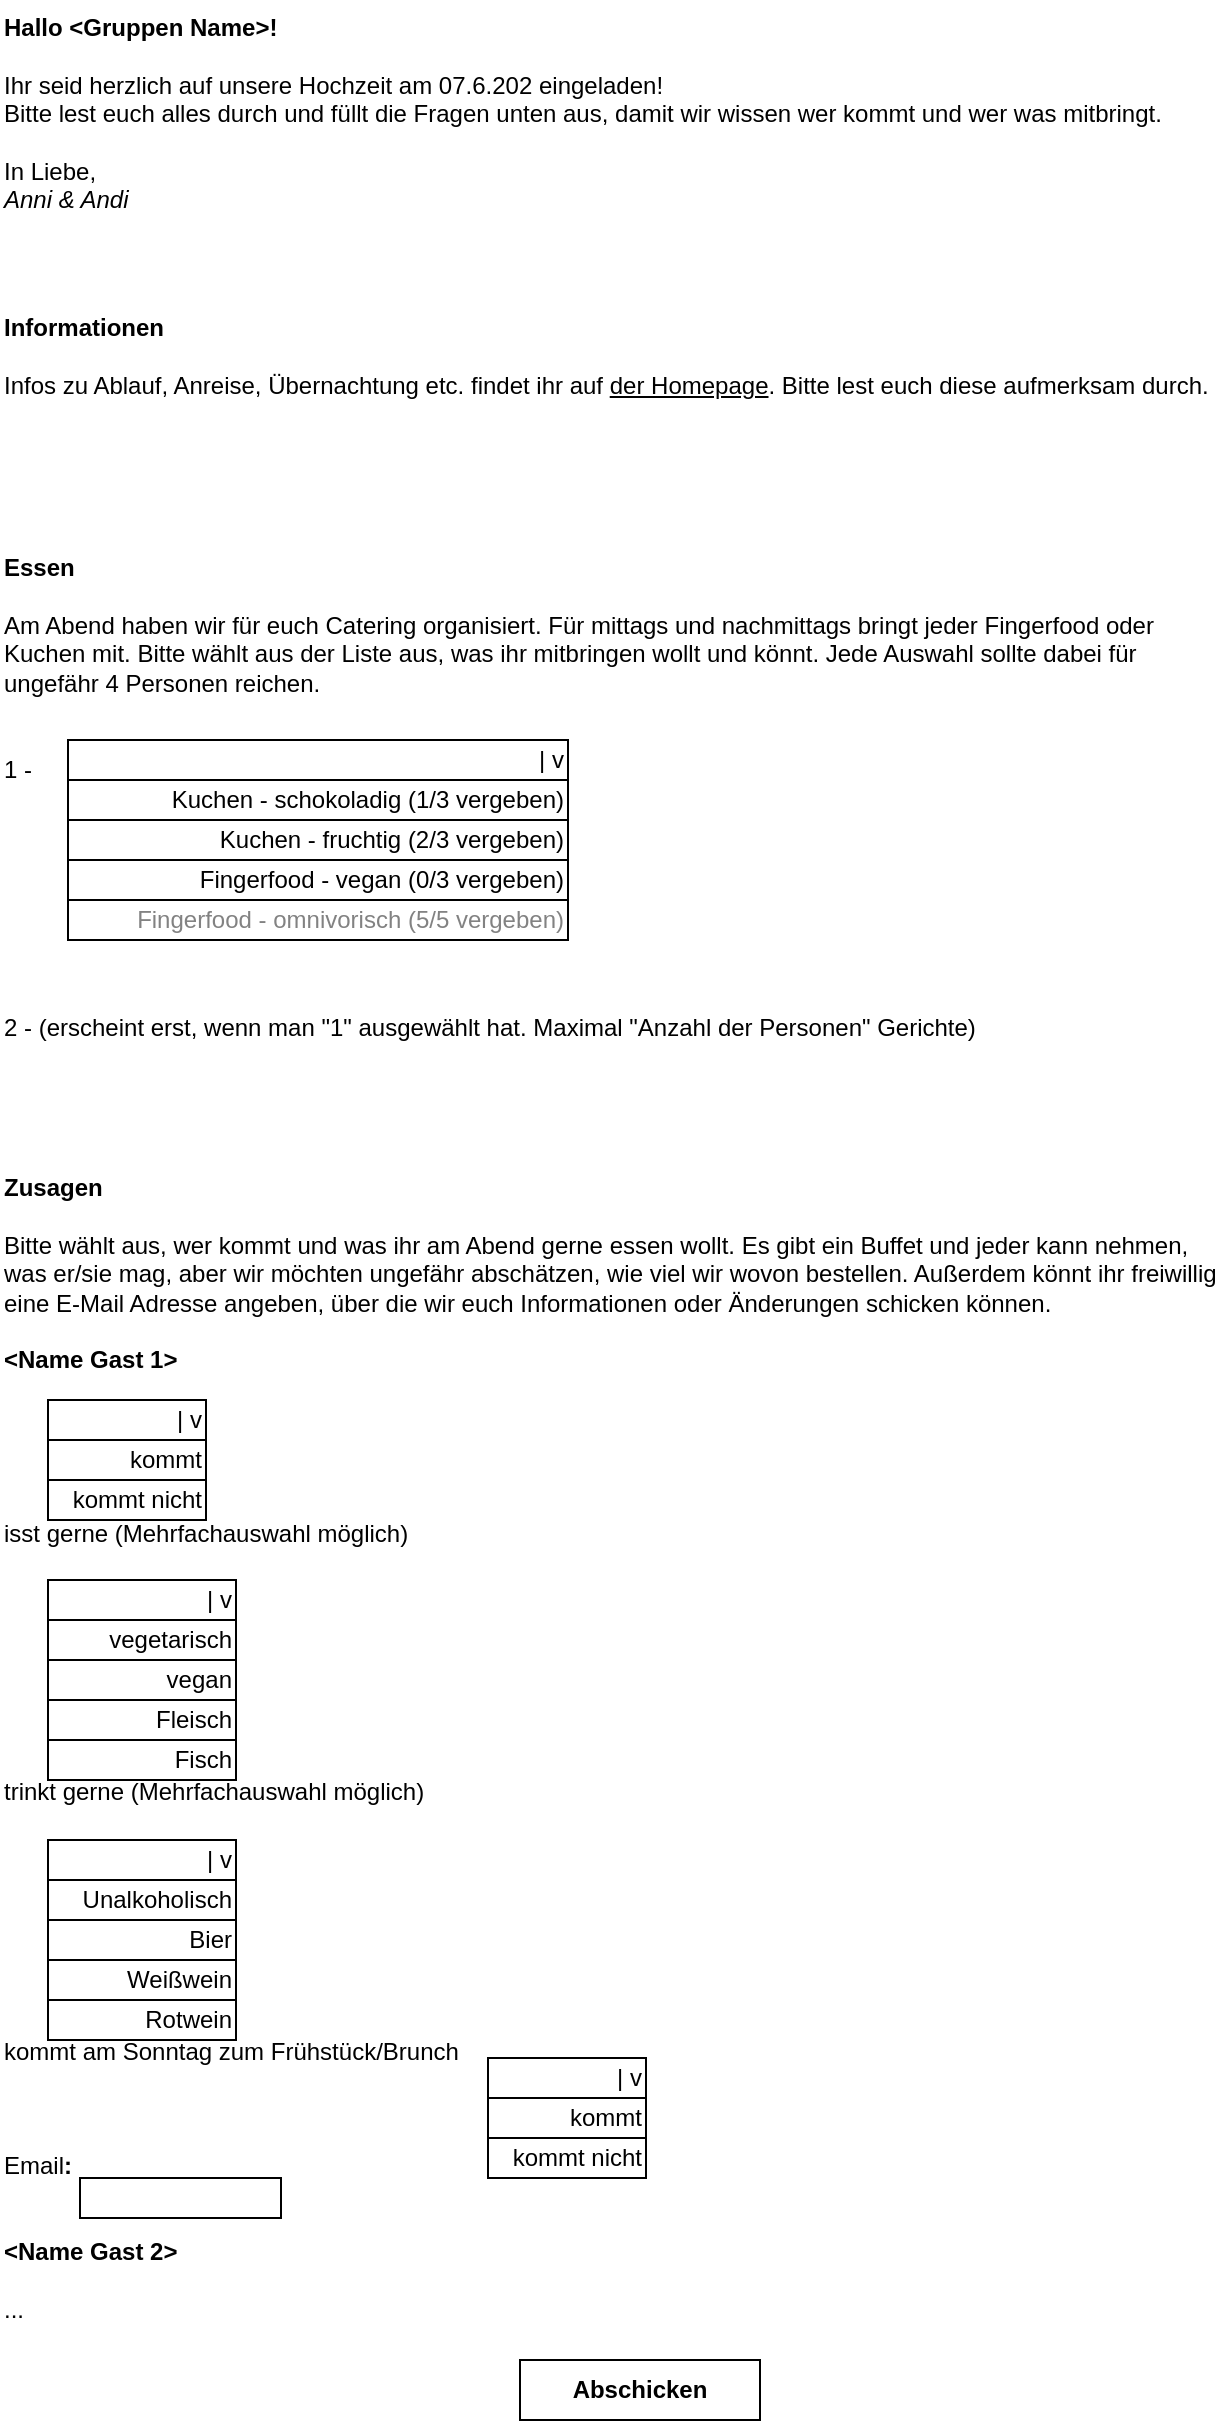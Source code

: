 <mxfile version="24.8.0">
  <diagram name="Page-1" id="GlZLU28s1FN9YmnJG6Ay">
    <mxGraphModel dx="1195" dy="622" grid="1" gridSize="10" guides="1" tooltips="1" connect="1" arrows="1" fold="1" page="1" pageScale="1" pageWidth="827" pageHeight="1169" math="0" shadow="0">
      <root>
        <mxCell id="0" />
        <mxCell id="1" parent="0" />
        <mxCell id="wSZQAMx2hseKZyWAOUVr-1" value="&lt;div&gt;&lt;b&gt;Hallo &amp;lt;Gruppen Name&amp;gt;!&lt;/b&gt;&lt;/div&gt;&lt;div&gt;&lt;br&gt;&lt;/div&gt;&lt;div&gt;Ihr seid herzlich auf unsere Hochzeit am 07.6.202 eingeladen! &lt;br&gt;&lt;/div&gt;&lt;div&gt;Bitte lest euch alles durch und füllt die Fragen unten aus, damit wir wissen wer kommt und wer was mitbringt.&lt;/div&gt;&lt;div&gt;&lt;br&gt;&lt;/div&gt;&lt;div&gt;In Liebe,&lt;/div&gt;&lt;div&gt;&lt;i&gt;Anni &amp;amp; Andi&lt;/i&gt;&lt;br&gt;&lt;/div&gt;" style="text;html=1;align=left;verticalAlign=top;whiteSpace=wrap;rounded=0;" parent="1" vertex="1">
          <mxGeometry x="130" y="80" width="610" height="150" as="geometry" />
        </mxCell>
        <mxCell id="wSZQAMx2hseKZyWAOUVr-3" value="&lt;div&gt;&lt;b&gt;Essen&lt;/b&gt;&lt;/div&gt;&lt;div&gt;&lt;b&gt;&lt;br&gt;&lt;/b&gt;&lt;/div&gt;&lt;div&gt;Am Abend haben wir für euch Catering organisiert. Für mittags und nachmittags bringt jeder Fingerfood oder Kuchen mit. Bitte wählt aus der Liste aus, was ihr mitbringen wollt und könnt. Jede Auswahl sollte dabei für ungefähr 4 Personen reichen.&lt;/div&gt;&lt;div&gt;&lt;br&gt;&lt;/div&gt;&lt;div&gt;&lt;br&gt;&lt;/div&gt;&lt;div&gt;1 - &lt;br&gt;&lt;/div&gt;&lt;div&gt;&lt;br&gt;&lt;/div&gt;&lt;div&gt;&lt;br&gt;&lt;/div&gt;&lt;div&gt;&lt;br&gt;&lt;/div&gt;&lt;div&gt;&lt;br&gt;&lt;/div&gt;&lt;div&gt;&lt;br&gt;&lt;/div&gt;&lt;div&gt;&lt;br&gt;&lt;/div&gt;&lt;div&gt;&lt;br&gt;&lt;/div&gt;&lt;div&gt;&lt;br&gt;&lt;/div&gt;&lt;div&gt;2 - (erscheint erst, wenn man &quot;1&quot; ausgewählt hat. Maximal &quot;Anzahl der Personen&quot; Gerichte)&lt;br&gt;&lt;/div&gt;" style="text;html=1;align=left;verticalAlign=top;whiteSpace=wrap;rounded=0;" parent="1" vertex="1">
          <mxGeometry x="130" y="350" width="610" height="260" as="geometry" />
        </mxCell>
        <mxCell id="wSZQAMx2hseKZyWAOUVr-10" value="&lt;div&gt;&lt;b&gt;Zusagen&lt;/b&gt;&lt;/div&gt;&lt;div&gt;&lt;b&gt;&lt;br&gt;&lt;/b&gt;&lt;/div&gt;&lt;div&gt;Bitte wählt aus, wer kommt und was ihr am Abend gerne essen wollt. Es gibt ein Buffet und jeder kann nehmen, was er/sie mag, aber wir möchten ungefähr abschätzen, wie viel wir wovon bestellen. Außerdem könnt ihr freiwillig eine E-Mail Adresse angeben, über die wir euch Informationen oder Änderungen schicken können.&lt;br&gt;&lt;/div&gt;&lt;div&gt;&lt;br&gt;&lt;/div&gt;&lt;div&gt;&lt;b&gt;&amp;lt;Name Gast 1&amp;gt;&lt;/b&gt;&amp;nbsp;&lt;/div&gt;&lt;div&gt;&lt;br&gt;&lt;/div&gt;&lt;div&gt;&lt;br&gt;&lt;/div&gt;&lt;div&gt;&lt;br&gt;&lt;/div&gt;&lt;div&gt;&lt;br&gt;&lt;/div&gt;&lt;div&gt;&lt;br&gt;&lt;/div&gt;&lt;div&gt;isst&lt;b&gt; &lt;/b&gt;gerne (Mehrfachauswahl möglich)&lt;br&gt;&lt;/div&gt;&lt;div&gt;&lt;b&gt;&lt;br&gt;&lt;/b&gt;&lt;/div&gt;&lt;div&gt;&lt;b&gt;&lt;br&gt;&lt;/b&gt;&lt;/div&gt;&lt;div&gt;&lt;b&gt;&lt;br&gt;&lt;/b&gt;&lt;/div&gt;&lt;div&gt;&lt;b&gt;&lt;br&gt;&lt;/b&gt;&lt;/div&gt;&lt;div&gt;&lt;b&gt;&lt;br&gt;&lt;/b&gt;&lt;/div&gt;&lt;div&gt;&lt;b&gt;&lt;br&gt;&lt;/b&gt;&lt;/div&gt;&lt;div&gt;&lt;b&gt;&lt;br&gt;&lt;/b&gt;&lt;/div&gt;&lt;div&gt;&lt;b&gt;&lt;br&gt;&lt;/b&gt;&lt;/div&gt;&lt;div&gt;trinkt gerne (Mehrfachauswahl möglich)&lt;/div&gt;&lt;div&gt;&lt;b&gt;&lt;br&gt;&lt;/b&gt;&lt;/div&gt;&lt;div&gt;&lt;b&gt;&lt;br&gt;&lt;/b&gt;&lt;/div&gt;&lt;div&gt;&lt;b&gt;&lt;br&gt;&lt;/b&gt;&lt;/div&gt;&lt;div&gt;&lt;b&gt;&lt;br&gt;&lt;/b&gt;&lt;/div&gt;&lt;div&gt;&lt;b&gt;&lt;br&gt;&lt;/b&gt;&lt;/div&gt;&lt;div&gt;&lt;b&gt;&lt;br&gt;&lt;/b&gt;&lt;/div&gt;&lt;div&gt;&lt;b&gt;&lt;br&gt;&lt;/b&gt;&lt;/div&gt;&lt;div&gt;&lt;b&gt;&lt;br&gt;&lt;/b&gt;&lt;/div&gt;&lt;div&gt;kommt am Sonntag zum Frühstück/Brunch&lt;/div&gt;&lt;div&gt;&lt;br&gt;&lt;/div&gt;&lt;div&gt;&lt;b&gt;&lt;br&gt;&lt;/b&gt;&lt;/div&gt;&lt;div&gt;&lt;b&gt;&lt;br&gt;&lt;/b&gt;&lt;/div&gt;&lt;div&gt;Email&lt;b&gt;: &lt;br&gt;&lt;/b&gt;&lt;/div&gt;&lt;div&gt;&lt;b&gt;&lt;br&gt;&lt;/b&gt;&lt;/div&gt;&lt;div&gt;&lt;b&gt;&lt;br&gt;&lt;/b&gt;&lt;/div&gt;&lt;div&gt;&lt;b&gt;&amp;lt;Name Gast 2&amp;gt;&lt;/b&gt;&amp;nbsp;&amp;nbsp;&amp;nbsp;&amp;nbsp;&amp;nbsp;&amp;nbsp;&amp;nbsp;&amp;nbsp;&amp;nbsp;&amp;nbsp;&amp;nbsp;&amp;nbsp;&amp;nbsp;&amp;nbsp;&amp;nbsp;&amp;nbsp;&amp;nbsp;&amp;nbsp;&amp;nbsp;&amp;nbsp;&amp;nbsp;&amp;nbsp;&amp;nbsp;&amp;nbsp;&amp;nbsp;&amp;nbsp;&amp;nbsp;&amp;nbsp;&amp;nbsp;&amp;nbsp;&amp;nbsp;&amp;nbsp;&amp;nbsp;&amp;nbsp;&amp;nbsp;&lt;/div&gt;&lt;div&gt;&lt;br&gt;&lt;/div&gt;&lt;div&gt;...&lt;br&gt;&lt;/div&gt;&lt;div&gt;&lt;br&gt;&lt;/div&gt;" style="text;html=1;align=left;verticalAlign=top;whiteSpace=wrap;rounded=0;" parent="1" vertex="1">
          <mxGeometry x="130" y="660" width="610" height="570" as="geometry" />
        </mxCell>
        <mxCell id="wSZQAMx2hseKZyWAOUVr-17" value="" style="group" parent="1" vertex="1" connectable="0">
          <mxGeometry x="154" y="780" width="79" height="60" as="geometry" />
        </mxCell>
        <mxCell id="wSZQAMx2hseKZyWAOUVr-14" value="&lt;div align=&quot;right&quot;&gt;| v&lt;/div&gt;" style="rounded=0;whiteSpace=wrap;html=1;align=right;" parent="wSZQAMx2hseKZyWAOUVr-17" vertex="1">
          <mxGeometry width="79" height="20" as="geometry" />
        </mxCell>
        <mxCell id="wSZQAMx2hseKZyWAOUVr-15" value="kommt" style="rounded=0;whiteSpace=wrap;html=1;align=right;" parent="wSZQAMx2hseKZyWAOUVr-17" vertex="1">
          <mxGeometry y="20" width="79" height="20" as="geometry" />
        </mxCell>
        <mxCell id="wSZQAMx2hseKZyWAOUVr-16" value="kommt nicht" style="rounded=0;whiteSpace=wrap;html=1;align=right;" parent="wSZQAMx2hseKZyWAOUVr-17" vertex="1">
          <mxGeometry y="40" width="79" height="20" as="geometry" />
        </mxCell>
        <mxCell id="wSZQAMx2hseKZyWAOUVr-23" value="" style="group" parent="1" vertex="1" connectable="0">
          <mxGeometry x="154" y="870" width="94" height="100" as="geometry" />
        </mxCell>
        <mxCell id="wSZQAMx2hseKZyWAOUVr-18" value="&lt;div align=&quot;right&quot;&gt;| v&lt;/div&gt;" style="rounded=0;whiteSpace=wrap;html=1;align=right;" parent="wSZQAMx2hseKZyWAOUVr-23" vertex="1">
          <mxGeometry width="94" height="20" as="geometry" />
        </mxCell>
        <mxCell id="wSZQAMx2hseKZyWAOUVr-19" value="vegetarisch" style="rounded=0;whiteSpace=wrap;html=1;align=right;" parent="wSZQAMx2hseKZyWAOUVr-23" vertex="1">
          <mxGeometry y="20" width="94" height="20" as="geometry" />
        </mxCell>
        <mxCell id="wSZQAMx2hseKZyWAOUVr-20" value="vegan" style="rounded=0;whiteSpace=wrap;html=1;align=right;" parent="wSZQAMx2hseKZyWAOUVr-23" vertex="1">
          <mxGeometry y="40" width="94" height="20" as="geometry" />
        </mxCell>
        <mxCell id="wSZQAMx2hseKZyWAOUVr-21" value="Fleisch" style="rounded=0;whiteSpace=wrap;html=1;align=right;" parent="wSZQAMx2hseKZyWAOUVr-23" vertex="1">
          <mxGeometry y="60" width="94" height="20" as="geometry" />
        </mxCell>
        <mxCell id="wSZQAMx2hseKZyWAOUVr-22" value="&lt;font&gt;Fisch&lt;/font&gt;" style="rounded=0;whiteSpace=wrap;html=1;align=right;fontColor=default;" parent="wSZQAMx2hseKZyWAOUVr-23" vertex="1">
          <mxGeometry y="80" width="94" height="20" as="geometry" />
        </mxCell>
        <mxCell id="wSZQAMx2hseKZyWAOUVr-24" value="" style="group" parent="1" vertex="1" connectable="0">
          <mxGeometry x="164" y="450" width="250" height="100" as="geometry" />
        </mxCell>
        <mxCell id="wSZQAMx2hseKZyWAOUVr-4" value="Kuchen - schokoladig (1/3 vergeben)" style="rounded=0;whiteSpace=wrap;html=1;align=right;" parent="wSZQAMx2hseKZyWAOUVr-24" vertex="1">
          <mxGeometry y="20" width="250" height="20" as="geometry" />
        </mxCell>
        <mxCell id="wSZQAMx2hseKZyWAOUVr-5" value="&lt;div align=&quot;right&quot;&gt;| v&lt;/div&gt;" style="rounded=0;whiteSpace=wrap;html=1;align=right;" parent="wSZQAMx2hseKZyWAOUVr-24" vertex="1">
          <mxGeometry width="250" height="20" as="geometry" />
        </mxCell>
        <mxCell id="wSZQAMx2hseKZyWAOUVr-6" value="Kuchen - fruchtig (2/3 vergeben)" style="rounded=0;whiteSpace=wrap;html=1;align=right;" parent="wSZQAMx2hseKZyWAOUVr-24" vertex="1">
          <mxGeometry y="40" width="250" height="20" as="geometry" />
        </mxCell>
        <mxCell id="wSZQAMx2hseKZyWAOUVr-7" value="Fingerfood - vegan (0/3 vergeben)" style="rounded=0;whiteSpace=wrap;html=1;align=right;" parent="wSZQAMx2hseKZyWAOUVr-24" vertex="1">
          <mxGeometry y="60" width="250" height="20" as="geometry" />
        </mxCell>
        <mxCell id="wSZQAMx2hseKZyWAOUVr-8" value="&lt;font color=&quot;#828282&quot;&gt;Fingerfood - omnivorisch (5/5 vergeben)&lt;/font&gt;" style="rounded=0;whiteSpace=wrap;html=1;align=right;" parent="wSZQAMx2hseKZyWAOUVr-24" vertex="1">
          <mxGeometry y="80" width="250" height="20" as="geometry" />
        </mxCell>
        <mxCell id="wSZQAMx2hseKZyWAOUVr-36" value="&lt;div&gt;&lt;b&gt;Informationen&lt;/b&gt;&lt;/div&gt;&lt;div&gt;&lt;b&gt;&lt;br&gt;&lt;/b&gt;&lt;/div&gt;&lt;div&gt;Infos zu Ablauf, Anreise, Übernachtung etc. findet ihr auf &lt;u&gt;der Homepage&lt;/u&gt;. Bitte lest euch diese aufmerksam durch.&lt;br&gt;&lt;/div&gt;" style="text;html=1;align=left;verticalAlign=top;whiteSpace=wrap;rounded=0;" parent="1" vertex="1">
          <mxGeometry x="130" y="230" width="610" height="90" as="geometry" />
        </mxCell>
        <mxCell id="wSZQAMx2hseKZyWAOUVr-39" value="Abschicken" style="rounded=0;whiteSpace=wrap;html=1;fontStyle=1" parent="1" vertex="1">
          <mxGeometry x="390" y="1260" width="120" height="30" as="geometry" />
        </mxCell>
        <mxCell id="o-tV_93Y-D1phbQkw5p4-2" value="" style="rounded=0;whiteSpace=wrap;html=1;" vertex="1" parent="1">
          <mxGeometry x="170" y="1169" width="100.5" height="20" as="geometry" />
        </mxCell>
        <mxCell id="o-tV_93Y-D1phbQkw5p4-3" value="" style="group" vertex="1" connectable="0" parent="1">
          <mxGeometry x="154" y="1000" width="94" height="100" as="geometry" />
        </mxCell>
        <mxCell id="o-tV_93Y-D1phbQkw5p4-9" style="edgeStyle=orthogonalEdgeStyle;rounded=0;orthogonalLoop=1;jettySize=auto;html=1;exitX=0.5;exitY=1;exitDx=0;exitDy=0;" edge="1" parent="o-tV_93Y-D1phbQkw5p4-3" source="o-tV_93Y-D1phbQkw5p4-4" target="o-tV_93Y-D1phbQkw5p4-5">
          <mxGeometry relative="1" as="geometry" />
        </mxCell>
        <mxCell id="o-tV_93Y-D1phbQkw5p4-4" value="&lt;div align=&quot;right&quot;&gt;| v&lt;/div&gt;" style="rounded=0;whiteSpace=wrap;html=1;align=right;" vertex="1" parent="o-tV_93Y-D1phbQkw5p4-3">
          <mxGeometry width="94" height="20" as="geometry" />
        </mxCell>
        <mxCell id="o-tV_93Y-D1phbQkw5p4-5" value="Unalkoholisch" style="rounded=0;whiteSpace=wrap;html=1;align=right;" vertex="1" parent="o-tV_93Y-D1phbQkw5p4-3">
          <mxGeometry y="20" width="94" height="20" as="geometry" />
        </mxCell>
        <mxCell id="o-tV_93Y-D1phbQkw5p4-6" value="Bier" style="rounded=0;whiteSpace=wrap;html=1;align=right;" vertex="1" parent="o-tV_93Y-D1phbQkw5p4-3">
          <mxGeometry y="40" width="94" height="20" as="geometry" />
        </mxCell>
        <mxCell id="o-tV_93Y-D1phbQkw5p4-7" value="Weißwein" style="rounded=0;whiteSpace=wrap;html=1;align=right;" vertex="1" parent="o-tV_93Y-D1phbQkw5p4-3">
          <mxGeometry y="60" width="94" height="20" as="geometry" />
        </mxCell>
        <mxCell id="o-tV_93Y-D1phbQkw5p4-8" value="Rotwein" style="rounded=0;whiteSpace=wrap;html=1;align=right;fontColor=default;" vertex="1" parent="o-tV_93Y-D1phbQkw5p4-3">
          <mxGeometry y="80" width="94" height="20" as="geometry" />
        </mxCell>
        <mxCell id="o-tV_93Y-D1phbQkw5p4-10" value="" style="group" vertex="1" connectable="0" parent="1">
          <mxGeometry x="374" y="1109" width="79" height="60" as="geometry" />
        </mxCell>
        <mxCell id="o-tV_93Y-D1phbQkw5p4-11" value="&lt;div align=&quot;right&quot;&gt;| v&lt;/div&gt;" style="rounded=0;whiteSpace=wrap;html=1;align=right;" vertex="1" parent="o-tV_93Y-D1phbQkw5p4-10">
          <mxGeometry width="79" height="20" as="geometry" />
        </mxCell>
        <mxCell id="o-tV_93Y-D1phbQkw5p4-12" value="kommt" style="rounded=0;whiteSpace=wrap;html=1;align=right;" vertex="1" parent="o-tV_93Y-D1phbQkw5p4-10">
          <mxGeometry y="20" width="79" height="20" as="geometry" />
        </mxCell>
        <mxCell id="o-tV_93Y-D1phbQkw5p4-13" value="kommt nicht" style="rounded=0;whiteSpace=wrap;html=1;align=right;" vertex="1" parent="o-tV_93Y-D1phbQkw5p4-10">
          <mxGeometry y="40" width="79" height="20" as="geometry" />
        </mxCell>
      </root>
    </mxGraphModel>
  </diagram>
</mxfile>
